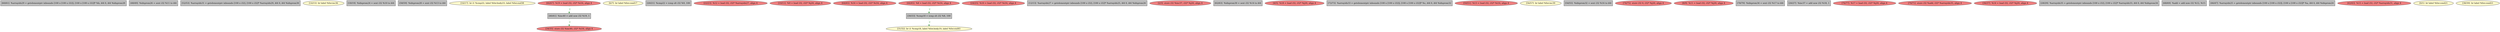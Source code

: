 
digraph G {


node1553 [fillcolor=grey,label="[60/61]  %arrayidx29 = getelementptr inbounds [100 x [100 x i32]], [100 x [100 x i32]]* %b, i64 0, i64 %idxprom28",shape=rectangle,style=filled ]
node1550 [fillcolor=grey,label="[48/49]  %idxprom26 = sext i32 %11 to i64",shape=rectangle,style=filled ]
node1576 [fillcolor=grey,label="[52/53]  %arrayidx31 = getelementptr inbounds [100 x i32], [100 x i32]* %arrayidx29, i64 0, i64 %idxprom30",shape=rectangle,style=filled ]
node1547 [fillcolor=lemonchiffon,label="[14/15]  br label %for.inc36",shape=ellipse,style=filled ]
node1551 [fillcolor=grey,label="[18/19]  %idxprom24 = sext i32 %10 to i64",shape=rectangle,style=filled ]
node1549 [fillcolor=grey,label="[58/59]  %idxprom28 = sext i32 %13 to i64",shape=rectangle,style=filled ]
node1540 [fillcolor=lemonchiffon,label="[16/17]  br i1 %cmp22, label %for.body23, label %for.end38",shape=ellipse,style=filled ]
node1556 [fillcolor=lightcoral,label="[34/35]  store i32 %inc40, i32* %i16, align 4",shape=ellipse,style=filled ]
node1558 [fillcolor=lemonchiffon,label="[6/7]  br label %for.cond17",shape=ellipse,style=filled ]
node1541 [fillcolor=grey,label="[20/21]  %cmp22 = icmp slt i32 %9, 100",shape=rectangle,style=filled ]
node1542 [fillcolor=lightcoral,label="[22/23]  %12 = load i32, i32* %arrayidx27, align 4",shape=ellipse,style=filled ]
node1546 [fillcolor=lightcoral,label="[10/11]  %9 = load i32, i32* %j20, align 4",shape=ellipse,style=filled ]
node1544 [fillcolor=lightcoral,label="[64/65]  %16 = load i32, i32* %i16, align 4",shape=ellipse,style=filled ]
node1571 [fillcolor=lightcoral,label="[44/45]  %8 = load i32, i32* %i16, align 4",shape=ellipse,style=filled ]
node1543 [fillcolor=lightcoral,label="[24/25]  %10 = load i32, i32* %i16, align 4",shape=ellipse,style=filled ]
node1545 [fillcolor=grey,label="[12/13]  %arrayidx27 = getelementptr inbounds [100 x i32], [100 x i32]* %arrayidx25, i64 0, i64 %idxprom26",shape=rectangle,style=filled ]
node1575 [fillcolor=grey,label="[30/33]  %cmp18 = icmp slt i32 %8, 100",shape=rectangle,style=filled ]
node1554 [fillcolor=lightcoral,label="[2/3]  store i32 %inc37, i32* %j20, align 4",shape=ellipse,style=filled ]
node1552 [fillcolor=grey,label="[62/63]  %idxprom30 = sext i32 %14 to i64",shape=rectangle,style=filled ]
node1559 [fillcolor=lightcoral,label="[4/5]  %18 = load i32, i32* %j20, align 4",shape=ellipse,style=filled ]
node1567 [fillcolor=grey,label="[72/73]  %arrayidx33 = getelementptr inbounds [100 x [100 x i32]], [100 x [100 x i32]]* %c, i64 0, i64 %idxprom32",shape=rectangle,style=filled ]
node1560 [fillcolor=lightcoral,label="[50/51]  %13 = load i32, i32* %i16, align 4",shape=ellipse,style=filled ]
node1548 [fillcolor=lemonchiffon,label="[56/57]  br label %for.inc39",shape=ellipse,style=filled ]
node1561 [fillcolor=grey,label="[54/55]  %idxprom32 = sext i32 %16 to i64",shape=rectangle,style=filled ]
node1563 [fillcolor=lightcoral,label="[74/75]  store i32 0, i32* %j20, align 4",shape=ellipse,style=filled ]
node1562 [fillcolor=lightcoral,label="[8/9]  %11 = load i32, i32* %j20, align 4",shape=ellipse,style=filled ]
node1565 [fillcolor=grey,label="[78/79]  %idxprom34 = sext i32 %17 to i64",shape=rectangle,style=filled ]
node1578 [fillcolor=grey,label="[26/27]  %inc37 = add nsw i32 %18, 1",shape=rectangle,style=filled ]
node1577 [fillcolor=lemonchiffon,label="[31/32]  br i1 %cmp18, label %for.body19, label %for.end41",shape=ellipse,style=filled ]
node1564 [fillcolor=lightcoral,label="[76/77]  %17 = load i32, i32* %j20, align 4",shape=ellipse,style=filled ]
node1566 [fillcolor=lightcoral,label="[70/71]  store i32 %add, i32* %arrayidx35, align 4",shape=ellipse,style=filled ]
node1555 [fillcolor=lightcoral,label="[36/37]  %14 = load i32, i32* %j20, align 4",shape=ellipse,style=filled ]
node1568 [fillcolor=lightcoral,label="[66/67]  %19 = load i32, i32* %i16, align 4",shape=ellipse,style=filled ]
node1579 [fillcolor=grey,label="[28/29]  %arrayidx35 = getelementptr inbounds [100 x i32], [100 x i32]* %arrayidx33, i64 0, i64 %idxprom34",shape=rectangle,style=filled ]
node1569 [fillcolor=grey,label="[68/69]  %add = add nsw i32 %12, %15",shape=rectangle,style=filled ]
node1570 [fillcolor=grey,label="[46/47]  %arrayidx25 = getelementptr inbounds [100 x [100 x i32]], [100 x [100 x i32]]* %a, i64 0, i64 %idxprom24",shape=rectangle,style=filled ]
node1572 [fillcolor=lightcoral,label="[42/43]  %15 = load i32, i32* %arrayidx31, align 4",shape=ellipse,style=filled ]
node1557 [fillcolor=lemonchiffon,label="[0/1]  br label %for.cond21",shape=ellipse,style=filled ]
node1573 [fillcolor=grey,label="[40/41]  %inc40 = add nsw i32 %19, 1",shape=rectangle,style=filled ]
node1574 [fillcolor=lemonchiffon,label="[38/39]  br label %for.cond21",shape=ellipse,style=filled ]

node1573->node1556 [style=dotted,color=forestgreen,label="T",fontcolor=forestgreen ]
node1571->node1575 [style=dotted,color=forestgreen,label="T",fontcolor=forestgreen ]
node1575->node1577 [style=dotted,color=forestgreen,label="T",fontcolor=forestgreen ]
node1568->node1573 [style=dotted,color=forestgreen,label="T",fontcolor=forestgreen ]


}
